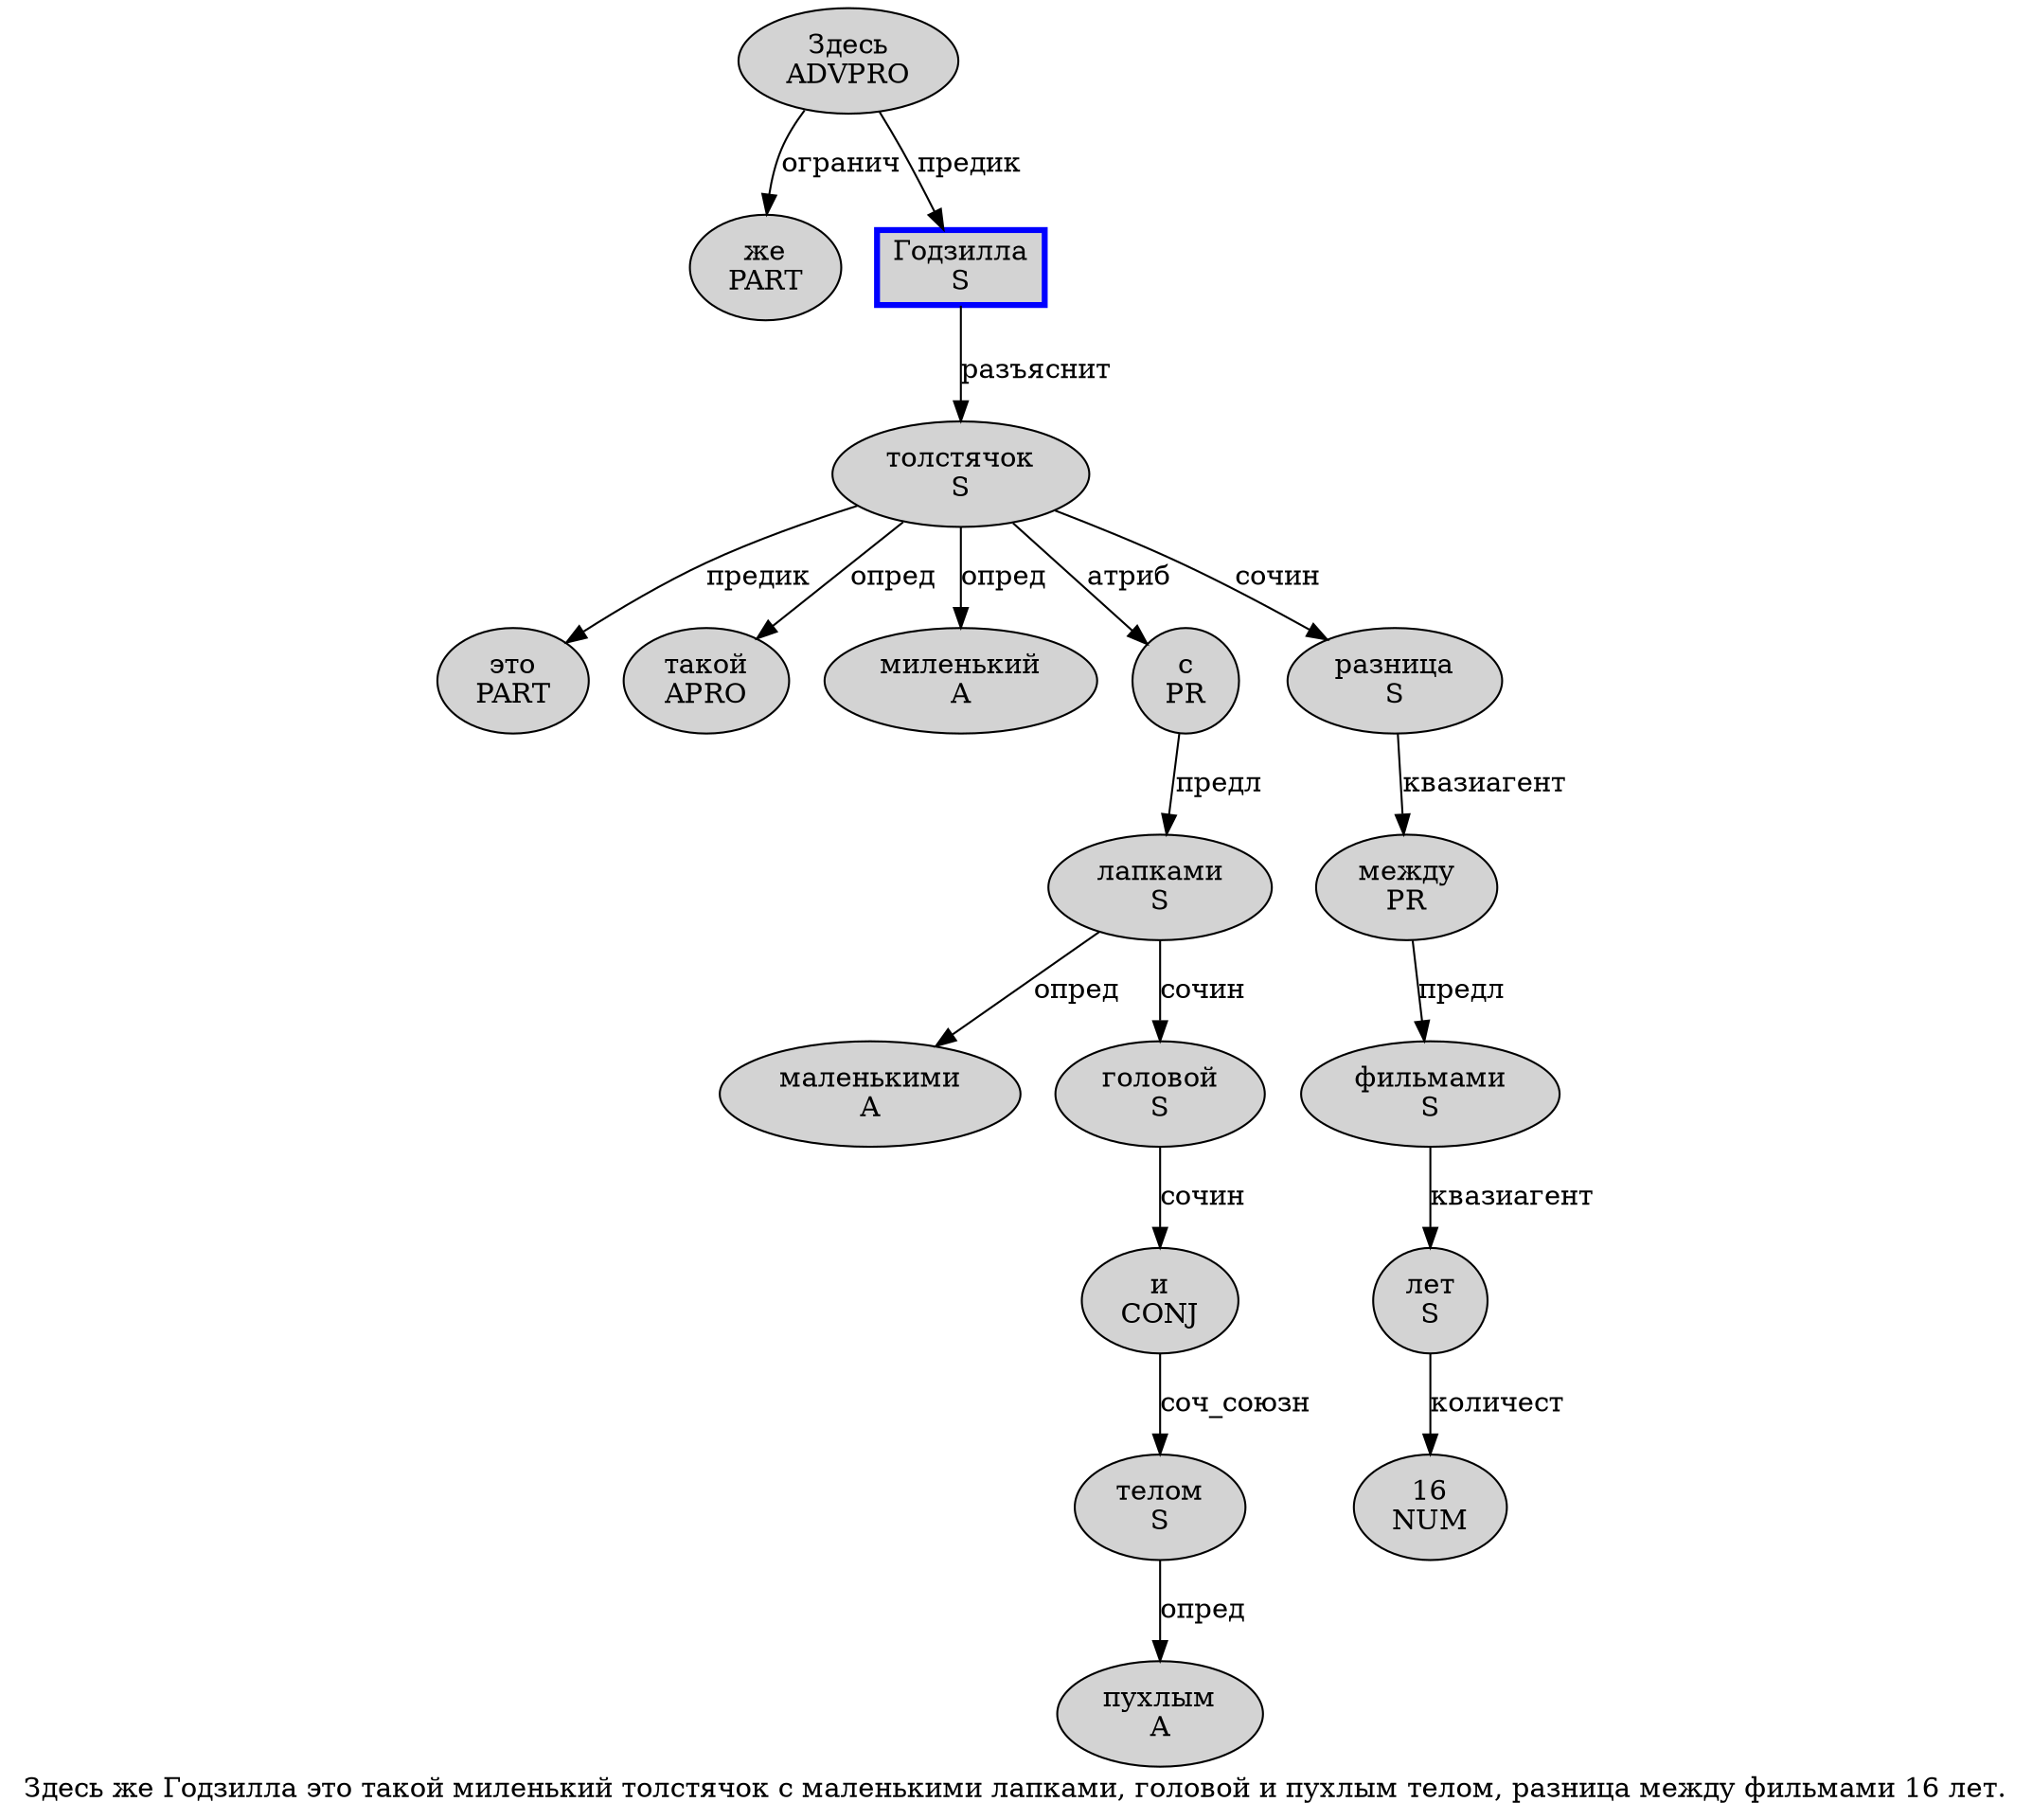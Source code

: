 digraph SENTENCE_4740 {
	graph [label="Здесь же Годзилла это такой миленький толстячок с маленькими лапками, головой и пухлым телом, разница между фильмами 16 лет."]
	node [style=filled]
		0 [label="Здесь
ADVPRO" color="" fillcolor=lightgray penwidth=1 shape=ellipse]
		1 [label="же
PART" color="" fillcolor=lightgray penwidth=1 shape=ellipse]
		2 [label="Годзилла
S" color=blue fillcolor=lightgray penwidth=3 shape=box]
		3 [label="это
PART" color="" fillcolor=lightgray penwidth=1 shape=ellipse]
		4 [label="такой
APRO" color="" fillcolor=lightgray penwidth=1 shape=ellipse]
		5 [label="миленький
A" color="" fillcolor=lightgray penwidth=1 shape=ellipse]
		6 [label="толстячок
S" color="" fillcolor=lightgray penwidth=1 shape=ellipse]
		7 [label="с
PR" color="" fillcolor=lightgray penwidth=1 shape=ellipse]
		8 [label="маленькими
A" color="" fillcolor=lightgray penwidth=1 shape=ellipse]
		9 [label="лапками
S" color="" fillcolor=lightgray penwidth=1 shape=ellipse]
		11 [label="головой
S" color="" fillcolor=lightgray penwidth=1 shape=ellipse]
		12 [label="и
CONJ" color="" fillcolor=lightgray penwidth=1 shape=ellipse]
		13 [label="пухлым
A" color="" fillcolor=lightgray penwidth=1 shape=ellipse]
		14 [label="телом
S" color="" fillcolor=lightgray penwidth=1 shape=ellipse]
		16 [label="разница
S" color="" fillcolor=lightgray penwidth=1 shape=ellipse]
		17 [label="между
PR" color="" fillcolor=lightgray penwidth=1 shape=ellipse]
		18 [label="фильмами
S" color="" fillcolor=lightgray penwidth=1 shape=ellipse]
		19 [label="16
NUM" color="" fillcolor=lightgray penwidth=1 shape=ellipse]
		20 [label="лет
S" color="" fillcolor=lightgray penwidth=1 shape=ellipse]
			11 -> 12 [label="сочин"]
			0 -> 1 [label="огранич"]
			0 -> 2 [label="предик"]
			6 -> 3 [label="предик"]
			6 -> 4 [label="опред"]
			6 -> 5 [label="опред"]
			6 -> 7 [label="атриб"]
			6 -> 16 [label="сочин"]
			9 -> 8 [label="опред"]
			9 -> 11 [label="сочин"]
			14 -> 13 [label="опред"]
			12 -> 14 [label="соч_союзн"]
			17 -> 18 [label="предл"]
			7 -> 9 [label="предл"]
			2 -> 6 [label="разъяснит"]
			16 -> 17 [label="квазиагент"]
			18 -> 20 [label="квазиагент"]
			20 -> 19 [label="количест"]
}